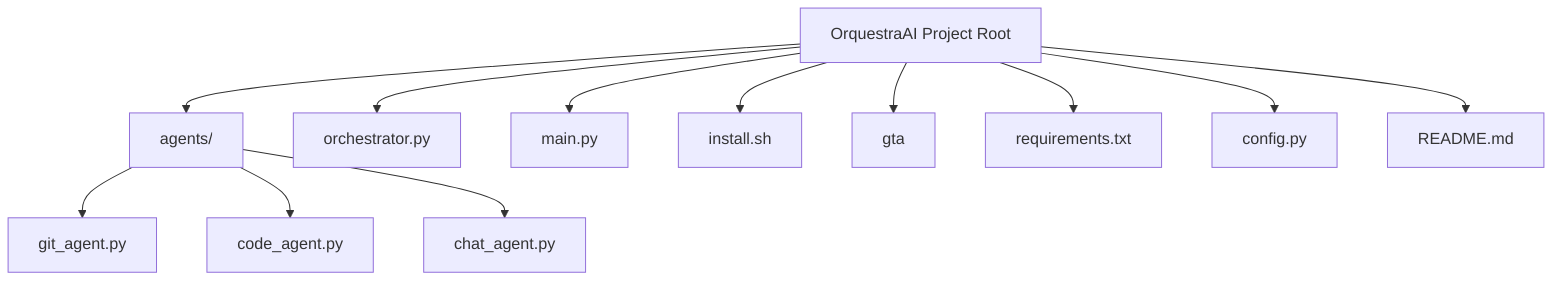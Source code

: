 graph TD;
    OrquestraAI[OrquestraAI Project Root]
    OrquestraAI --> agents[agents/]
    agents --> GitAgent["git_agent.py"]
    agents --> CodeAgent["code_agent.py"]
    agents --> ChatAgent["chat_agent.py"]
    OrquestraAI --> orchestrator["orchestrator.py"]
    OrquestraAI --> main["main.py"]
    OrquestraAI --> install["install.sh"]
    OrquestraAI --> alias_script["gta"]
    OrquestraAI --> requirements["requirements.txt"]
    OrquestraAI --> config["config.py"]
    OrquestraAI --> readme["README.md"]